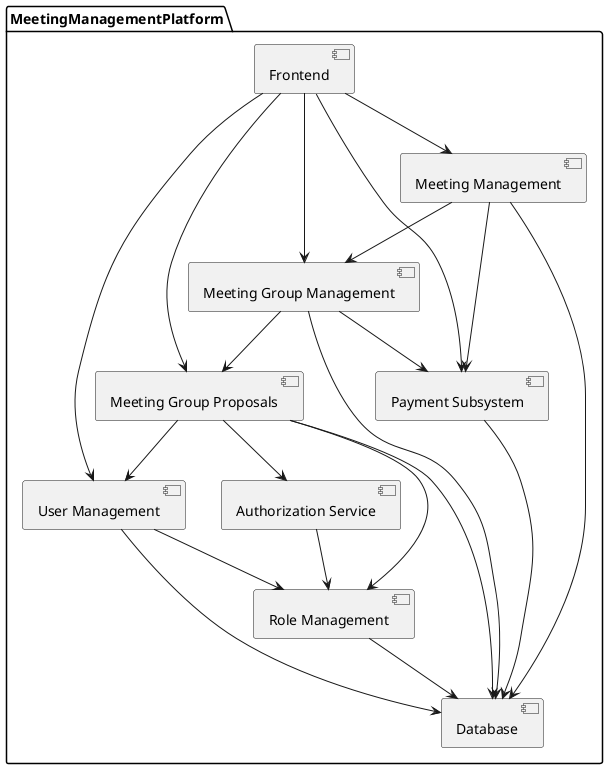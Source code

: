 @startuml
package MeetingManagementPlatform {
  [Frontend] as WebInterface
  [User Management] as UserMgmt
  [Role Management] as RoleMgmt
  [Meeting Group Proposals] as GroupProposalMgmt
  [Meeting Group Management] as GroupMgmt
  [Meeting Management] as MeetingMgmt
  [Payment Subsystem] as PaymentSubsystem
  [Authorization Service] as AuthZ
  [Database] as DB

  WebInterface --> UserMgmt
  WebInterface --> GroupProposalMgmt
  WebInterface --> GroupMgmt
  WebInterface --> MeetingMgmt
  WebInterface --> PaymentSubsystem

  UserMgmt --> RoleMgmt
  UserMgmt --> DB
  RoleMgmt --> DB

  GroupProposalMgmt --> UserMgmt
  GroupProposalMgmt --> RoleMgmt
  GroupProposalMgmt --> AuthZ
  GroupProposalMgmt --> DB

  GroupMgmt --> GroupProposalMgmt
  GroupMgmt --> PaymentSubsystem
  GroupMgmt --> DB

  MeetingMgmt --> GroupMgmt
  MeetingMgmt --> PaymentSubsystem
  MeetingMgmt --> DB

  PaymentSubsystem --> DB

  AuthZ --> RoleMgmt
}
@enduml
